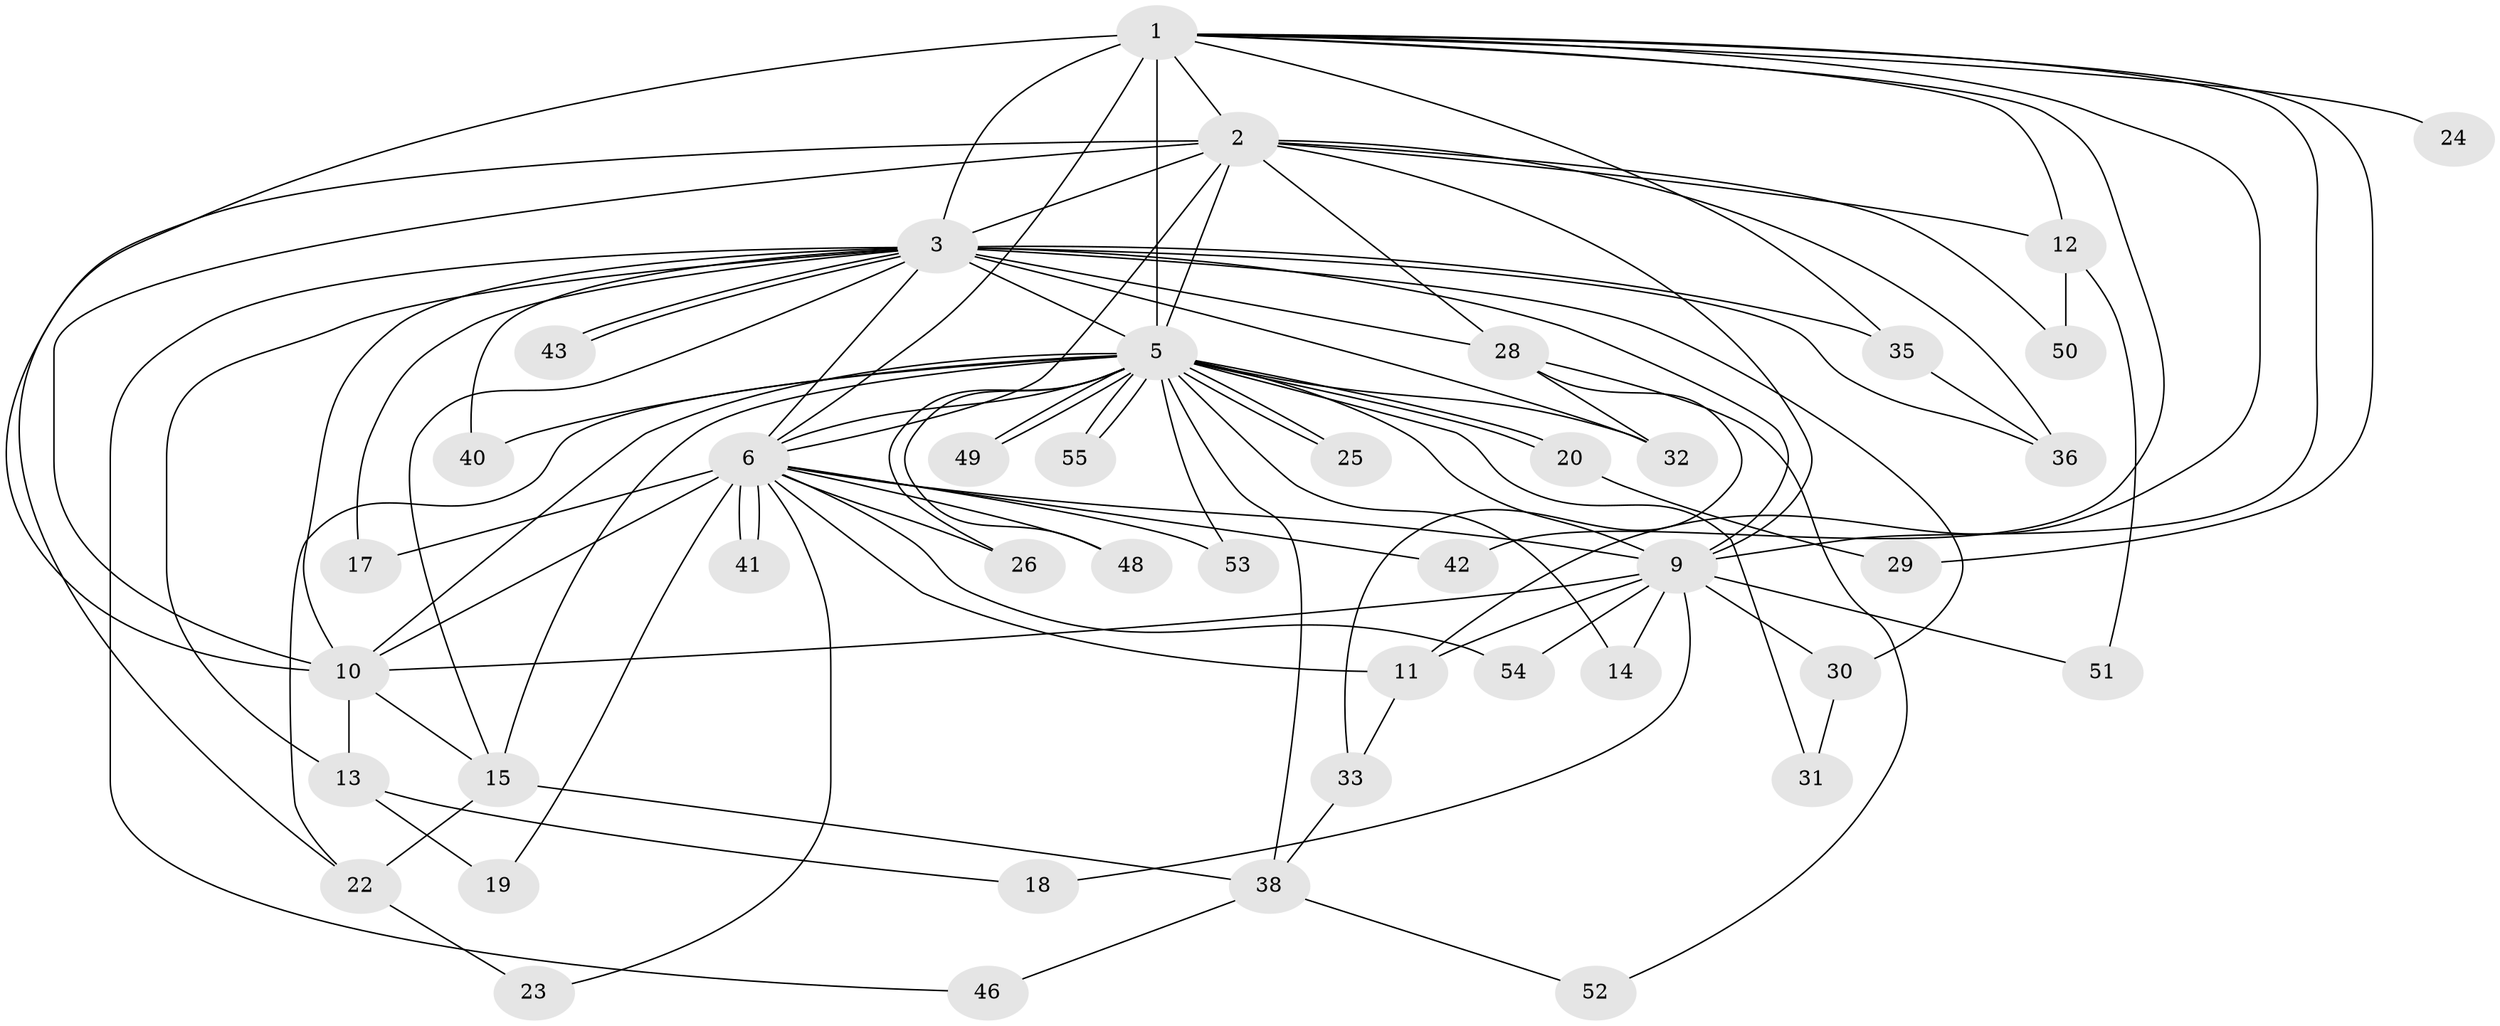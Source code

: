 // Generated by graph-tools (version 1.1) at 2025/51/02/27/25 19:51:44]
// undirected, 43 vertices, 98 edges
graph export_dot {
graph [start="1"]
  node [color=gray90,style=filled];
  1 [super="+4"];
  2 [super="+57"];
  3 [super="+7"];
  5 [super="+8"];
  6 [super="+21"];
  9 [super="+34"];
  10 [super="+37"];
  11;
  12;
  13 [super="+47"];
  14;
  15 [super="+16"];
  17;
  18;
  19;
  20;
  22 [super="+27"];
  23;
  24;
  25;
  26;
  28 [super="+44"];
  29;
  30;
  31;
  32 [super="+39"];
  33;
  35;
  36 [super="+45"];
  38 [super="+56"];
  40;
  41;
  42;
  43;
  46;
  48;
  49;
  50;
  51;
  52;
  53;
  54;
  55;
  1 -- 2 [weight=2];
  1 -- 3 [weight=4];
  1 -- 5 [weight=4];
  1 -- 6 [weight=3];
  1 -- 9 [weight=2];
  1 -- 10 [weight=2];
  1 -- 24 [weight=2];
  1 -- 35;
  1 -- 42;
  1 -- 11;
  1 -- 12;
  1 -- 29;
  2 -- 3 [weight=2];
  2 -- 5 [weight=2];
  2 -- 6;
  2 -- 9 [weight=2];
  2 -- 10 [weight=2];
  2 -- 12;
  2 -- 36;
  2 -- 50;
  2 -- 28;
  2 -- 22;
  3 -- 5 [weight=4];
  3 -- 6 [weight=2];
  3 -- 9 [weight=2];
  3 -- 10 [weight=2];
  3 -- 13;
  3 -- 17;
  3 -- 28 [weight=2];
  3 -- 40;
  3 -- 43;
  3 -- 43;
  3 -- 46;
  3 -- 35;
  3 -- 15;
  3 -- 30;
  3 -- 36;
  3 -- 32;
  5 -- 6 [weight=2];
  5 -- 9 [weight=2];
  5 -- 10 [weight=2];
  5 -- 14;
  5 -- 15;
  5 -- 20;
  5 -- 20;
  5 -- 22;
  5 -- 25;
  5 -- 25;
  5 -- 26;
  5 -- 31;
  5 -- 38;
  5 -- 40;
  5 -- 48;
  5 -- 49;
  5 -- 49;
  5 -- 53;
  5 -- 55;
  5 -- 55;
  5 -- 32;
  6 -- 9;
  6 -- 10;
  6 -- 11;
  6 -- 17;
  6 -- 19;
  6 -- 23;
  6 -- 26;
  6 -- 41;
  6 -- 41;
  6 -- 42;
  6 -- 48;
  6 -- 53;
  6 -- 54;
  9 -- 10;
  9 -- 14;
  9 -- 18;
  9 -- 30;
  9 -- 51;
  9 -- 54;
  9 -- 11;
  10 -- 13 [weight=2];
  10 -- 15;
  11 -- 33;
  12 -- 50;
  12 -- 51;
  13 -- 18;
  13 -- 19;
  15 -- 22;
  15 -- 38;
  20 -- 29;
  22 -- 23;
  28 -- 32;
  28 -- 33;
  28 -- 52;
  30 -- 31;
  33 -- 38;
  35 -- 36;
  38 -- 46;
  38 -- 52;
}
